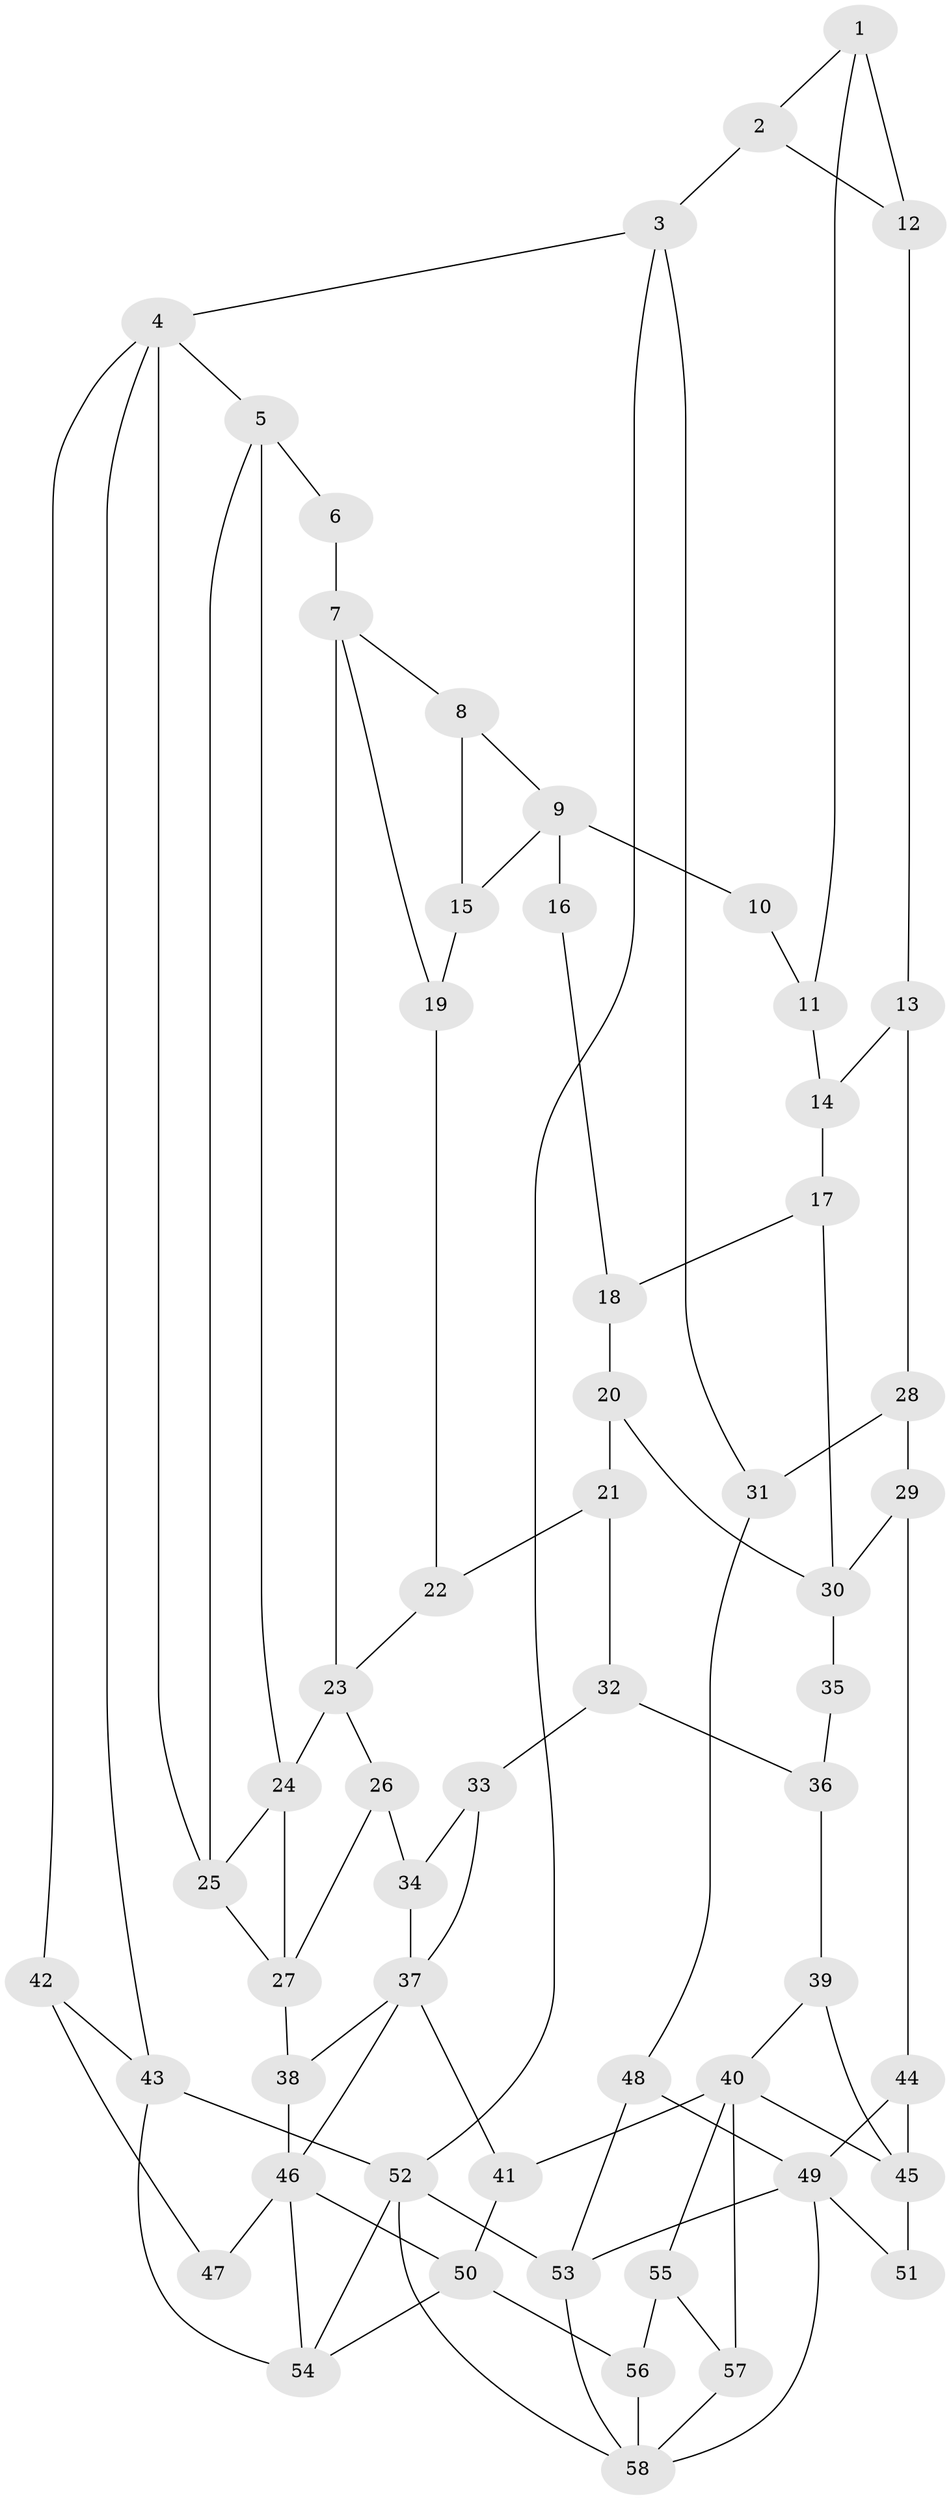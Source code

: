 // original degree distribution, {3: 0.017241379310344827, 6: 0.1810344827586207, 5: 0.603448275862069, 4: 0.19827586206896552}
// Generated by graph-tools (version 1.1) at 2025/54/03/04/25 22:54:39]
// undirected, 58 vertices, 98 edges
graph export_dot {
  node [color=gray90,style=filled];
  1;
  2;
  3;
  4;
  5;
  6;
  7;
  8;
  9;
  10;
  11;
  12;
  13;
  14;
  15;
  16;
  17;
  18;
  19;
  20;
  21;
  22;
  23;
  24;
  25;
  26;
  27;
  28;
  29;
  30;
  31;
  32;
  33;
  34;
  35;
  36;
  37;
  38;
  39;
  40;
  41;
  42;
  43;
  44;
  45;
  46;
  47;
  48;
  49;
  50;
  51;
  52;
  53;
  54;
  55;
  56;
  57;
  58;
  1 -- 2 [weight=1.0];
  1 -- 11 [weight=1.0];
  1 -- 12 [weight=2.0];
  2 -- 3 [weight=1.0];
  2 -- 12 [weight=1.0];
  3 -- 4 [weight=1.0];
  3 -- 31 [weight=1.0];
  3 -- 52 [weight=1.0];
  4 -- 5 [weight=1.0];
  4 -- 25 [weight=2.0];
  4 -- 42 [weight=1.0];
  4 -- 43 [weight=1.0];
  5 -- 6 [weight=2.0];
  5 -- 24 [weight=1.0];
  5 -- 25 [weight=1.0];
  6 -- 7 [weight=2.0];
  7 -- 8 [weight=1.0];
  7 -- 19 [weight=1.0];
  7 -- 23 [weight=2.0];
  8 -- 9 [weight=1.0];
  8 -- 15 [weight=1.0];
  9 -- 10 [weight=2.0];
  9 -- 15 [weight=1.0];
  9 -- 16 [weight=2.0];
  10 -- 11 [weight=1.0];
  11 -- 14 [weight=1.0];
  12 -- 13 [weight=1.0];
  13 -- 14 [weight=1.0];
  13 -- 28 [weight=1.0];
  14 -- 17 [weight=1.0];
  15 -- 19 [weight=1.0];
  16 -- 18 [weight=1.0];
  17 -- 18 [weight=1.0];
  17 -- 30 [weight=1.0];
  18 -- 20 [weight=1.0];
  19 -- 22 [weight=1.0];
  20 -- 21 [weight=1.0];
  20 -- 30 [weight=1.0];
  21 -- 22 [weight=1.0];
  21 -- 32 [weight=1.0];
  22 -- 23 [weight=1.0];
  23 -- 24 [weight=1.0];
  23 -- 26 [weight=1.0];
  24 -- 25 [weight=1.0];
  24 -- 27 [weight=1.0];
  25 -- 27 [weight=2.0];
  26 -- 27 [weight=1.0];
  26 -- 34 [weight=1.0];
  27 -- 38 [weight=1.0];
  28 -- 29 [weight=1.0];
  28 -- 31 [weight=1.0];
  29 -- 30 [weight=2.0];
  29 -- 44 [weight=2.0];
  30 -- 35 [weight=2.0];
  31 -- 48 [weight=1.0];
  32 -- 33 [weight=1.0];
  32 -- 36 [weight=1.0];
  33 -- 34 [weight=1.0];
  33 -- 37 [weight=1.0];
  34 -- 37 [weight=1.0];
  35 -- 36 [weight=1.0];
  36 -- 39 [weight=1.0];
  37 -- 38 [weight=1.0];
  37 -- 41 [weight=1.0];
  37 -- 46 [weight=1.0];
  38 -- 46 [weight=1.0];
  39 -- 40 [weight=1.0];
  39 -- 45 [weight=1.0];
  40 -- 41 [weight=2.0];
  40 -- 45 [weight=1.0];
  40 -- 55 [weight=1.0];
  40 -- 57 [weight=1.0];
  41 -- 50 [weight=1.0];
  42 -- 43 [weight=1.0];
  42 -- 47 [weight=1.0];
  43 -- 52 [weight=1.0];
  43 -- 54 [weight=1.0];
  44 -- 45 [weight=2.0];
  44 -- 49 [weight=1.0];
  45 -- 51 [weight=2.0];
  46 -- 47 [weight=2.0];
  46 -- 50 [weight=1.0];
  46 -- 54 [weight=1.0];
  48 -- 49 [weight=1.0];
  48 -- 53 [weight=2.0];
  49 -- 51 [weight=1.0];
  49 -- 53 [weight=1.0];
  49 -- 58 [weight=1.0];
  50 -- 54 [weight=1.0];
  50 -- 56 [weight=1.0];
  52 -- 53 [weight=2.0];
  52 -- 54 [weight=1.0];
  52 -- 58 [weight=1.0];
  53 -- 58 [weight=1.0];
  55 -- 56 [weight=2.0];
  55 -- 57 [weight=1.0];
  56 -- 58 [weight=1.0];
  57 -- 58 [weight=1.0];
}
